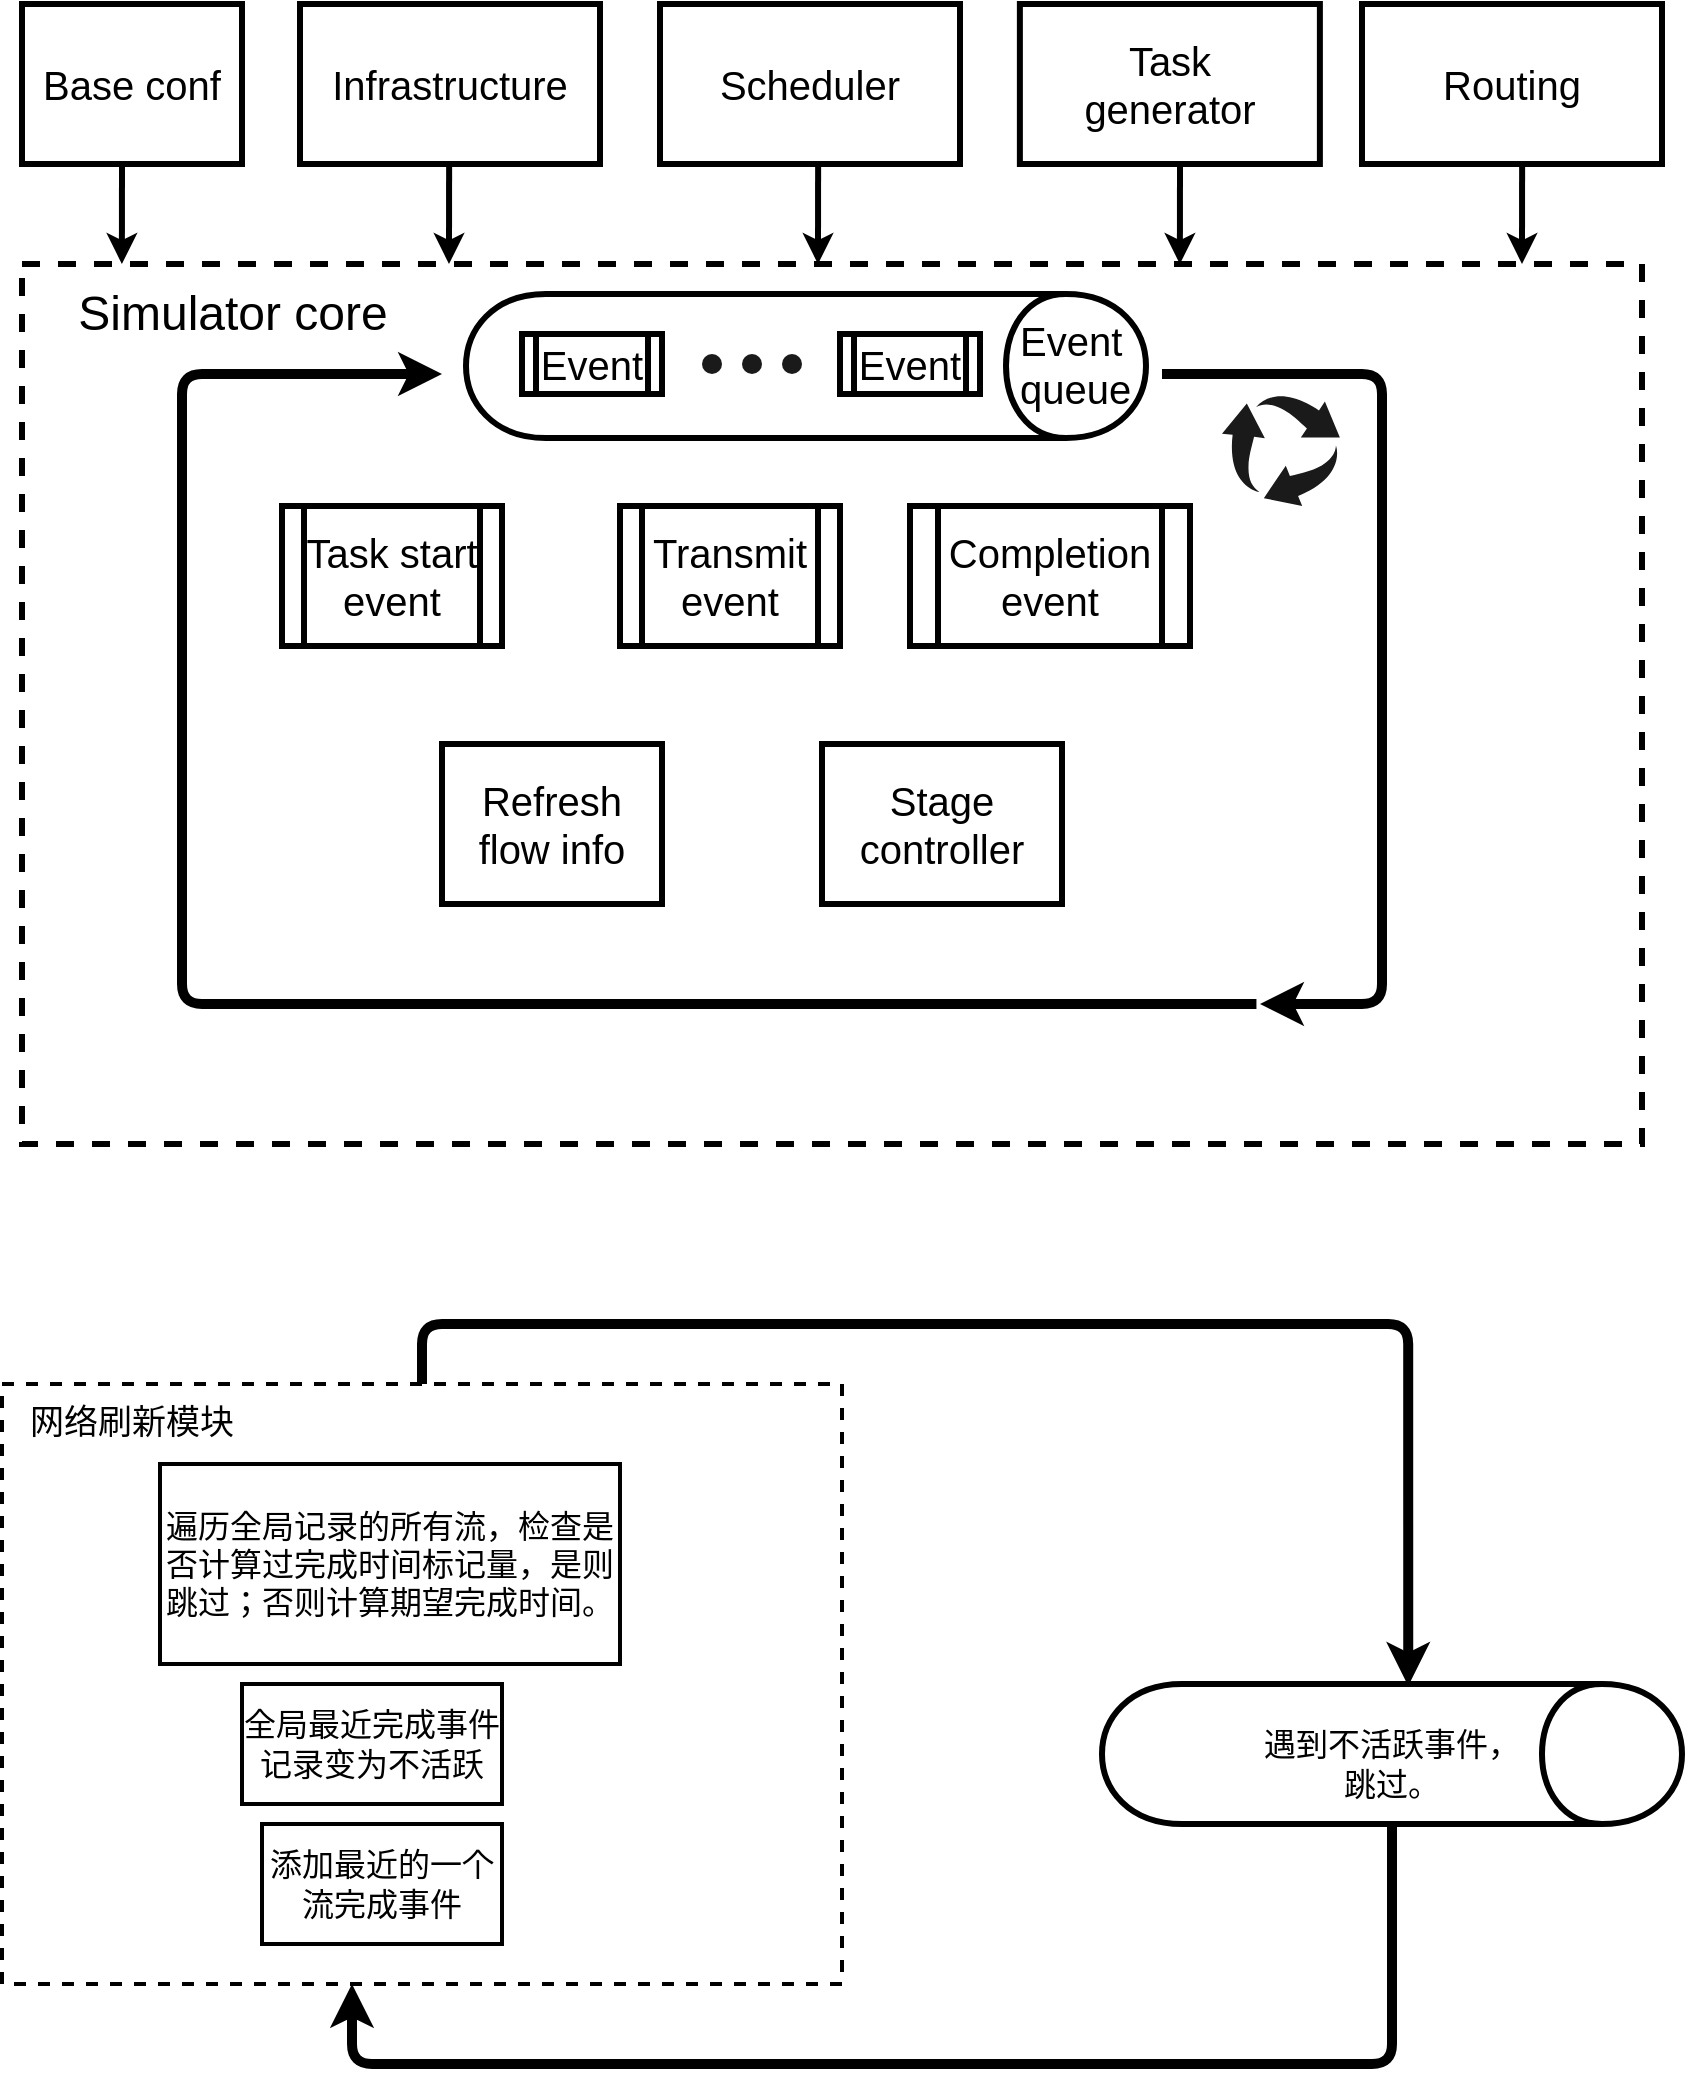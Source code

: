 <mxfile version="13.3.1" type="device"><diagram id="bIsp-3gju1L40J6IlR28" name="Page-1"><mxGraphModel dx="1773" dy="1794" grid="1" gridSize="10" guides="1" tooltips="1" connect="1" arrows="1" fold="1" page="1" pageScale="1" pageWidth="827" pageHeight="1169" math="1" shadow="0"><root><mxCell id="0"/><mxCell id="1" parent="0"/><mxCell id="QIVW6Fdc1HqXbWXaZefM-8" value="" style="rounded=0;whiteSpace=wrap;html=1;dashed=1;strokeWidth=3;" parent="1" vertex="1"><mxGeometry x="-30" y="90" width="810" height="440" as="geometry"/></mxCell><mxCell id="QIVW6Fdc1HqXbWXaZefM-9" value="&lt;font style=&quot;font-size: 24px&quot;&gt;Simulator core&lt;/font&gt;" style="text;html=1;align=center;verticalAlign=middle;resizable=0;points=[];autosize=1;" parent="1" vertex="1"><mxGeometry x="-10" y="105" width="170" height="20" as="geometry"/></mxCell><mxCell id="QIVW6Fdc1HqXbWXaZefM-10" value="" style="shape=cylinder;whiteSpace=wrap;html=1;boundedLbl=1;backgroundOutline=1;strokeWidth=3;direction=south;" parent="1" vertex="1"><mxGeometry x="192" y="105" width="340" height="72" as="geometry"/></mxCell><mxCell id="QIVW6Fdc1HqXbWXaZefM-12" value="&lt;font style=&quot;font-size: 20px&quot;&gt;Event&lt;/font&gt;" style="shape=process;whiteSpace=wrap;html=1;backgroundOutline=1;strokeWidth=3;" parent="1" vertex="1"><mxGeometry x="220" y="125" width="70" height="30" as="geometry"/></mxCell><mxCell id="QIVW6Fdc1HqXbWXaZefM-13" value="&lt;font style=&quot;font-size: 20px&quot;&gt;Event&lt;/font&gt;" style="shape=process;whiteSpace=wrap;html=1;backgroundOutline=1;strokeWidth=3;" parent="1" vertex="1"><mxGeometry x="379" y="125" width="70" height="30" as="geometry"/></mxCell><mxCell id="QIVW6Fdc1HqXbWXaZefM-15" value="" style="shape=ellipse;fillColor=#1A1A1A;strokeColor=none;html=1" parent="1" vertex="1"><mxGeometry x="310" y="135" width="10" height="10" as="geometry"/></mxCell><mxCell id="QIVW6Fdc1HqXbWXaZefM-16" value="" style="shape=ellipse;fillColor=#1A1A1A;strokeColor=none;html=1" parent="1" vertex="1"><mxGeometry x="330" y="135" width="10" height="10" as="geometry"/></mxCell><mxCell id="QIVW6Fdc1HqXbWXaZefM-23" value="" style="shape=ellipse;fillColor=#1A1A1A;strokeColor=none;html=1" parent="1" vertex="1"><mxGeometry x="350" y="135" width="10" height="10" as="geometry"/></mxCell><mxCell id="QIVW6Fdc1HqXbWXaZefM-24" value="&lt;font style=&quot;font-size: 20px&quot;&gt;Transmit&lt;br&gt;event&lt;/font&gt;" style="shape=process;whiteSpace=wrap;html=1;backgroundOutline=1;strokeWidth=3;" parent="1" vertex="1"><mxGeometry x="269" y="211" width="110" height="70" as="geometry"/></mxCell><mxCell id="QIVW6Fdc1HqXbWXaZefM-25" value="&lt;span style=&quot;color: rgb(0 , 0 , 0) ; font-family: &amp;#34;helvetica&amp;#34; ; font-size: 20px ; font-style: normal ; font-weight: 400 ; letter-spacing: normal ; text-align: center ; text-indent: 0px ; text-transform: none ; word-spacing: 0px ; display: inline ; float: none&quot;&gt;Event&lt;br&gt;queue&lt;br&gt;&lt;/span&gt;" style="text;whiteSpace=wrap;html=1;fillColor=none;shadow=0;rounded=0;glass=0;comic=0;snapToPoint=0;labelBackgroundColor=none;" parent="1" vertex="1"><mxGeometry x="467" y="110" width="80" height="30" as="geometry"/></mxCell><mxCell id="QIVW6Fdc1HqXbWXaZefM-26" value="&lt;font style=&quot;font-size: 20px&quot;&gt;Stage controller&lt;/font&gt;" style="rounded=0;whiteSpace=wrap;html=1;shadow=0;glass=0;comic=0;labelBackgroundColor=none;strokeWidth=3;fillColor=none;" parent="1" vertex="1"><mxGeometry x="370" y="330" width="120" height="80" as="geometry"/></mxCell><mxCell id="QIVW6Fdc1HqXbWXaZefM-29" value="&lt;font style=&quot;font-size: 20px&quot;&gt;Completion&lt;br&gt;event&lt;/font&gt;" style="shape=process;whiteSpace=wrap;html=1;backgroundOutline=1;strokeWidth=3;" parent="1" vertex="1"><mxGeometry x="414" y="211" width="140" height="70" as="geometry"/></mxCell><mxCell id="QIVW6Fdc1HqXbWXaZefM-30" value="&lt;font style=&quot;font-size: 20px&quot;&gt;Refresh &lt;br&gt;flow info&lt;/font&gt;" style="rounded=0;whiteSpace=wrap;html=1;shadow=0;glass=0;comic=0;labelBackgroundColor=none;strokeWidth=3;fillColor=none;" parent="1" vertex="1"><mxGeometry x="180" y="330" width="110" height="80" as="geometry"/></mxCell><mxCell id="EYvCLglDYqiTkxCDPENo-1" value="&lt;span style=&quot;font-size: 20px&quot;&gt;Task start event&lt;/span&gt;" style="shape=process;whiteSpace=wrap;html=1;backgroundOutline=1;strokeWidth=3;" parent="1" vertex="1"><mxGeometry x="100" y="211" width="110" height="70" as="geometry"/></mxCell><mxCell id="EYvCLglDYqiTkxCDPENo-5" value="" style="edgeStyle=elbowEdgeStyle;elbow=horizontal;endArrow=classic;html=1;exitX=0.762;exitY=0.841;exitDx=0;exitDy=0;exitPerimeter=0;strokeWidth=5;" parent="1" source="QIVW6Fdc1HqXbWXaZefM-8" edge="1"><mxGeometry width="50" height="50" relative="1" as="geometry"><mxPoint x="150" y="420" as="sourcePoint"/><mxPoint x="180" y="145" as="targetPoint"/><Array as="points"><mxPoint x="50" y="310"/></Array></mxGeometry></mxCell><mxCell id="EYvCLglDYqiTkxCDPENo-8" value="" style="edgeStyle=segmentEdgeStyle;endArrow=classic;html=1;strokeWidth=5;" parent="1" edge="1"><mxGeometry width="50" height="50" relative="1" as="geometry"><mxPoint x="540" y="145" as="sourcePoint"/><mxPoint x="589" y="460" as="targetPoint"/><Array as="points"><mxPoint x="650" y="145"/><mxPoint x="650" y="460"/></Array></mxGeometry></mxCell><mxCell id="EYvCLglDYqiTkxCDPENo-9" value="" style="html=1;aspect=fixed;strokeColor=none;shadow=0;align=center;verticalAlign=top;fillColor=#1A1A1A;shape=mxgraph.gcp2.arrow_cycle" parent="1" vertex="1"><mxGeometry x="570" y="155" width="58.94" height="56" as="geometry"/></mxCell><mxCell id="5poUWJvcXtCILC25-xY5-1" value="" style="rounded=0;whiteSpace=wrap;html=1;dashed=1;strokeWidth=2;" parent="1" vertex="1"><mxGeometry x="-40" y="650" width="420" height="300" as="geometry"/></mxCell><mxCell id="5poUWJvcXtCILC25-xY5-2" value="&lt;font style=&quot;font-size: 17px&quot;&gt;网络刷新模块&lt;/font&gt;" style="text;html=1;strokeColor=none;fillColor=none;align=center;verticalAlign=middle;whiteSpace=wrap;rounded=0;dashed=1;" parent="1" vertex="1"><mxGeometry x="-30" y="660" width="110" height="20" as="geometry"/></mxCell><mxCell id="5poUWJvcXtCILC25-xY5-4" value="" style="edgeStyle=segmentEdgeStyle;endArrow=classic;html=1;strokeWidth=5;exitX=0.5;exitY=0;exitDx=0;exitDy=0;entryX=0.014;entryY=0.472;entryDx=0;entryDy=0;entryPerimeter=0;" parent="1" source="5poUWJvcXtCILC25-xY5-1" target="5poUWJvcXtCILC25-xY5-5" edge="1"><mxGeometry width="50" height="50" relative="1" as="geometry"><mxPoint x="554" y="620" as="sourcePoint"/><mxPoint x="664" y="770" as="targetPoint"/><Array as="points"><mxPoint x="170" y="620"/><mxPoint x="663" y="620"/></Array></mxGeometry></mxCell><mxCell id="5poUWJvcXtCILC25-xY5-5" value="" style="shape=cylinder;whiteSpace=wrap;html=1;boundedLbl=1;backgroundOutline=1;strokeWidth=3;direction=south;" parent="1" vertex="1"><mxGeometry x="510" y="800" width="290" height="70" as="geometry"/></mxCell><mxCell id="5poUWJvcXtCILC25-xY5-9" value="" style="edgeStyle=segmentEdgeStyle;endArrow=classic;html=1;strokeWidth=5;exitX=1;exitY=0.5;exitDx=0;exitDy=0;" parent="1" source="5poUWJvcXtCILC25-xY5-5" target="5poUWJvcXtCILC25-xY5-1" edge="1"><mxGeometry width="50" height="50" relative="1" as="geometry"><mxPoint x="628.94" y="1240" as="sourcePoint"/><mxPoint x="134.94" y="1150" as="targetPoint"/><Array as="points"><mxPoint x="655" y="990"/><mxPoint x="135" y="990"/></Array></mxGeometry></mxCell><mxCell id="5poUWJvcXtCILC25-xY5-10" value="&lt;font style=&quot;font-size: 16px&quot;&gt;遇到不活跃事件，跳过。&lt;/font&gt;" style="text;html=1;strokeColor=none;fillColor=none;align=center;verticalAlign=middle;whiteSpace=wrap;rounded=0;dashed=1;" parent="1" vertex="1"><mxGeometry x="590" y="830" width="130" height="20" as="geometry"/></mxCell><mxCell id="5poUWJvcXtCILC25-xY5-13" value="&lt;font style=&quot;font-size: 16px&quot;&gt;遍历全局记录的所有流，检查是否计算过完成时间标记量，是则跳过；否则计算期望完成时间。&lt;/font&gt;" style="rounded=0;whiteSpace=wrap;html=1;strokeWidth=2;" parent="1" vertex="1"><mxGeometry x="39" y="690" width="230" height="100" as="geometry"/></mxCell><mxCell id="5poUWJvcXtCILC25-xY5-15" value="&lt;font style=&quot;font-size: 16px&quot;&gt;全局最近完成事件记录变为不活跃&lt;/font&gt;" style="rounded=0;whiteSpace=wrap;html=1;strokeWidth=2;" parent="1" vertex="1"><mxGeometry x="80" y="800" width="130" height="60" as="geometry"/></mxCell><mxCell id="5poUWJvcXtCILC25-xY5-16" value="&lt;font style=&quot;font-size: 16px&quot;&gt;添加最近的一个流完成事件&lt;/font&gt;" style="rounded=0;whiteSpace=wrap;html=1;strokeWidth=2;" parent="1" vertex="1"><mxGeometry x="90" y="870" width="120" height="60" as="geometry"/></mxCell><mxCell id="wCmVeHiBuK16WdvOEBn9-2" value="&lt;span style=&quot;font-size: 20px&quot;&gt;Base conf&lt;/span&gt;" style="rounded=0;whiteSpace=wrap;html=1;shadow=0;glass=0;comic=0;labelBackgroundColor=none;strokeWidth=3;fillColor=none;" parent="1" vertex="1"><mxGeometry x="-30" y="-40" width="110" height="80" as="geometry"/></mxCell><mxCell id="wCmVeHiBuK16WdvOEBn9-3" value="&lt;span style=&quot;font-size: 20px&quot;&gt;Infrastructure&lt;/span&gt;" style="rounded=0;whiteSpace=wrap;html=1;shadow=0;glass=0;comic=0;labelBackgroundColor=none;strokeWidth=3;fillColor=none;" parent="1" vertex="1"><mxGeometry x="109" y="-40" width="150" height="80" as="geometry"/></mxCell><mxCell id="wCmVeHiBuK16WdvOEBn9-4" value="&lt;span style=&quot;font-size: 20px&quot;&gt;Scheduler&lt;/span&gt;" style="rounded=0;whiteSpace=wrap;html=1;shadow=0;glass=0;comic=0;labelBackgroundColor=none;strokeWidth=3;fillColor=none;" parent="1" vertex="1"><mxGeometry x="289" y="-40" width="150" height="80" as="geometry"/></mxCell><mxCell id="wCmVeHiBuK16WdvOEBn9-5" value="&lt;span style=&quot;font-size: 20px&quot;&gt;Task&lt;br&gt;generator&lt;br&gt;&lt;/span&gt;" style="rounded=0;whiteSpace=wrap;html=1;shadow=0;glass=0;comic=0;labelBackgroundColor=none;strokeWidth=3;fillColor=none;" parent="1" vertex="1"><mxGeometry x="468.94" y="-40" width="150" height="80" as="geometry"/></mxCell><mxCell id="ITeNT4IQ6RyALUMVqRZr-1" value="" style="endArrow=classic;html=1;entryX=0.074;entryY=0;entryDx=0;entryDy=0;entryPerimeter=0;strokeWidth=3;" parent="1" edge="1"><mxGeometry width="50" height="50" relative="1" as="geometry"><mxPoint x="20" y="40" as="sourcePoint"/><mxPoint x="19.94" y="90" as="targetPoint"/></mxGeometry></mxCell><mxCell id="ITeNT4IQ6RyALUMVqRZr-2" value="" style="endArrow=classic;html=1;entryX=0.074;entryY=0;entryDx=0;entryDy=0;entryPerimeter=0;strokeWidth=3;" parent="1" edge="1"><mxGeometry width="50" height="50" relative="1" as="geometry"><mxPoint x="183.56" y="40" as="sourcePoint"/><mxPoint x="183.5" y="90" as="targetPoint"/></mxGeometry></mxCell><mxCell id="ITeNT4IQ6RyALUMVqRZr-3" value="" style="endArrow=classic;html=1;entryX=0.074;entryY=0;entryDx=0;entryDy=0;entryPerimeter=0;strokeWidth=3;" parent="1" edge="1"><mxGeometry width="50" height="50" relative="1" as="geometry"><mxPoint x="368.06" y="40" as="sourcePoint"/><mxPoint x="368" y="90" as="targetPoint"/></mxGeometry></mxCell><mxCell id="ITeNT4IQ6RyALUMVqRZr-4" value="" style="endArrow=classic;html=1;entryX=0.074;entryY=0;entryDx=0;entryDy=0;entryPerimeter=0;strokeWidth=3;" parent="1" edge="1"><mxGeometry width="50" height="50" relative="1" as="geometry"><mxPoint x="549" y="40" as="sourcePoint"/><mxPoint x="548.94" y="90" as="targetPoint"/></mxGeometry></mxCell><mxCell id="D8ueSg7rVmW4--rJMaMZ-1" value="&lt;span style=&quot;font-size: 20px&quot;&gt;Routing&lt;/span&gt;" style="rounded=0;whiteSpace=wrap;html=1;shadow=0;glass=0;comic=0;labelBackgroundColor=none;strokeWidth=3;fillColor=none;" vertex="1" parent="1"><mxGeometry x="640" y="-40" width="150" height="80" as="geometry"/></mxCell><mxCell id="D8ueSg7rVmW4--rJMaMZ-2" value="" style="endArrow=classic;html=1;entryX=0.074;entryY=0;entryDx=0;entryDy=0;entryPerimeter=0;strokeWidth=3;" edge="1" parent="1"><mxGeometry width="50" height="50" relative="1" as="geometry"><mxPoint x="720.06" y="40" as="sourcePoint"/><mxPoint x="720" y="90" as="targetPoint"/></mxGeometry></mxCell></root></mxGraphModel></diagram></mxfile>